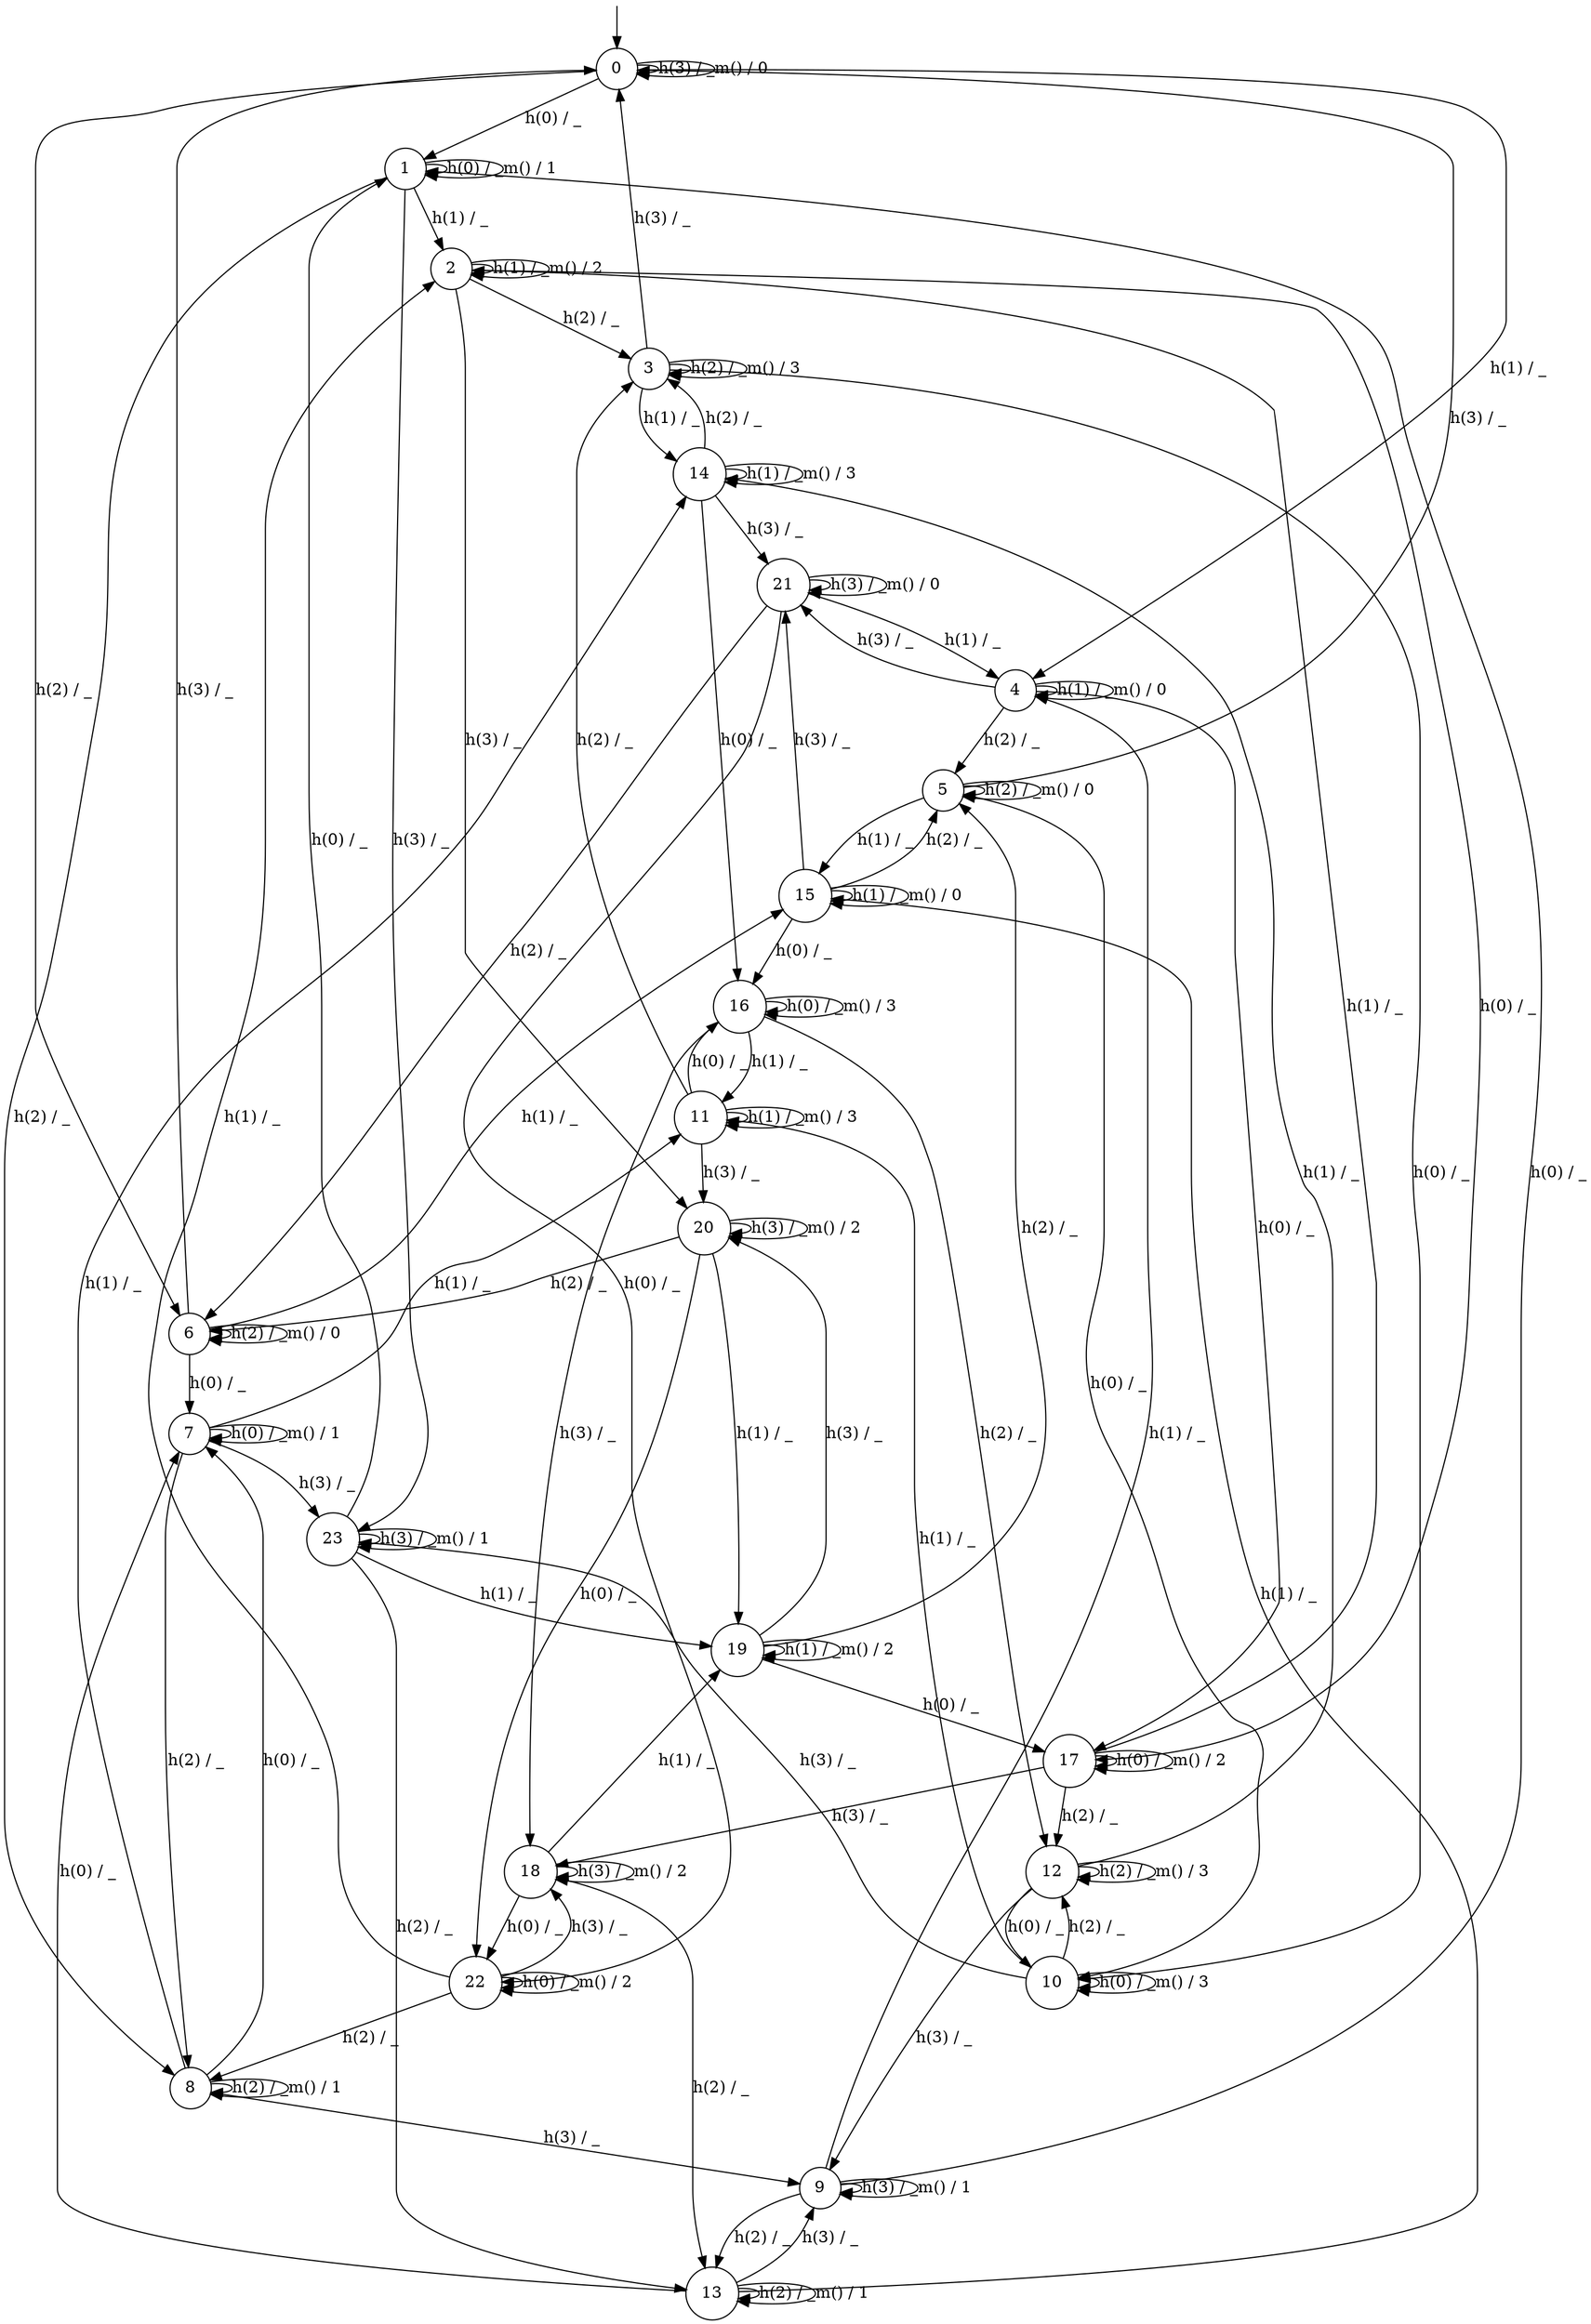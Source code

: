 digraph g {

	s0 [shape="circle" label="0"];
	s1 [shape="circle" label="1"];
	s2 [shape="circle" label="2"];
	s3 [shape="circle" label="3"];
	s4 [shape="circle" label="4"];
	s5 [shape="circle" label="5"];
	s6 [shape="circle" label="6"];
	s7 [shape="circle" label="7"];
	s8 [shape="circle" label="8"];
	s9 [shape="circle" label="9"];
	s10 [shape="circle" label="10"];
	s11 [shape="circle" label="11"];
	s12 [shape="circle" label="12"];
	s13 [shape="circle" label="13"];
	s14 [shape="circle" label="14"];
	s15 [shape="circle" label="15"];
	s16 [shape="circle" label="16"];
	s17 [shape="circle" label="17"];
	s18 [shape="circle" label="18"];
	s19 [shape="circle" label="19"];
	s20 [shape="circle" label="20"];
	s21 [shape="circle" label="21"];
	s22 [shape="circle" label="22"];
	s23 [shape="circle" label="23"];
	s0 -> s1 [label="h(0) / _"];
	s0 -> s4 [label="h(1) / _"];
	s0 -> s6 [label="h(2) / _"];
	s0 -> s0 [label="h(3) / _"];
	s0 -> s0 [label="m() / 0"];
	s1 -> s1 [label="h(0) / _"];
	s1 -> s2 [label="h(1) / _"];
	s1 -> s8 [label="h(2) / _"];
	s1 -> s23 [label="h(3) / _"];
	s1 -> s1 [label="m() / 1"];
	s2 -> s17 [label="h(0) / _"];
	s2 -> s2 [label="h(1) / _"];
	s2 -> s3 [label="h(2) / _"];
	s2 -> s20 [label="h(3) / _"];
	s2 -> s2 [label="m() / 2"];
	s3 -> s10 [label="h(0) / _"];
	s3 -> s14 [label="h(1) / _"];
	s3 -> s3 [label="h(2) / _"];
	s3 -> s0 [label="h(3) / _"];
	s3 -> s3 [label="m() / 3"];
	s4 -> s17 [label="h(0) / _"];
	s4 -> s4 [label="h(1) / _"];
	s4 -> s5 [label="h(2) / _"];
	s4 -> s21 [label="h(3) / _"];
	s4 -> s4 [label="m() / 0"];
	s5 -> s10 [label="h(0) / _"];
	s5 -> s15 [label="h(1) / _"];
	s5 -> s5 [label="h(2) / _"];
	s5 -> s0 [label="h(3) / _"];
	s5 -> s5 [label="m() / 0"];
	s6 -> s7 [label="h(0) / _"];
	s6 -> s15 [label="h(1) / _"];
	s6 -> s6 [label="h(2) / _"];
	s6 -> s0 [label="h(3) / _"];
	s6 -> s6 [label="m() / 0"];
	s7 -> s7 [label="h(0) / _"];
	s7 -> s11 [label="h(1) / _"];
	s7 -> s8 [label="h(2) / _"];
	s7 -> s23 [label="h(3) / _"];
	s7 -> s7 [label="m() / 1"];
	s8 -> s7 [label="h(0) / _"];
	s8 -> s14 [label="h(1) / _"];
	s8 -> s8 [label="h(2) / _"];
	s8 -> s9 [label="h(3) / _"];
	s8 -> s8 [label="m() / 1"];
	s9 -> s1 [label="h(0) / _"];
	s9 -> s4 [label="h(1) / _"];
	s9 -> s13 [label="h(2) / _"];
	s9 -> s9 [label="h(3) / _"];
	s9 -> s9 [label="m() / 1"];
	s10 -> s10 [label="h(0) / _"];
	s10 -> s11 [label="h(1) / _"];
	s10 -> s12 [label="h(2) / _"];
	s10 -> s23 [label="h(3) / _"];
	s10 -> s10 [label="m() / 3"];
	s11 -> s16 [label="h(0) / _"];
	s11 -> s11 [label="h(1) / _"];
	s11 -> s3 [label="h(2) / _"];
	s11 -> s20 [label="h(3) / _"];
	s11 -> s11 [label="m() / 3"];
	s12 -> s10 [label="h(0) / _"];
	s12 -> s14 [label="h(1) / _"];
	s12 -> s12 [label="h(2) / _"];
	s12 -> s9 [label="h(3) / _"];
	s12 -> s12 [label="m() / 3"];
	s13 -> s7 [label="h(0) / _"];
	s13 -> s15 [label="h(1) / _"];
	s13 -> s13 [label="h(2) / _"];
	s13 -> s9 [label="h(3) / _"];
	s13 -> s13 [label="m() / 1"];
	s14 -> s16 [label="h(0) / _"];
	s14 -> s14 [label="h(1) / _"];
	s14 -> s3 [label="h(2) / _"];
	s14 -> s21 [label="h(3) / _"];
	s14 -> s14 [label="m() / 3"];
	s15 -> s16 [label="h(0) / _"];
	s15 -> s15 [label="h(1) / _"];
	s15 -> s5 [label="h(2) / _"];
	s15 -> s21 [label="h(3) / _"];
	s15 -> s15 [label="m() / 0"];
	s16 -> s16 [label="h(0) / _"];
	s16 -> s11 [label="h(1) / _"];
	s16 -> s12 [label="h(2) / _"];
	s16 -> s18 [label="h(3) / _"];
	s16 -> s16 [label="m() / 3"];
	s17 -> s17 [label="h(0) / _"];
	s17 -> s2 [label="h(1) / _"];
	s17 -> s12 [label="h(2) / _"];
	s17 -> s18 [label="h(3) / _"];
	s17 -> s17 [label="m() / 2"];
	s18 -> s22 [label="h(0) / _"];
	s18 -> s19 [label="h(1) / _"];
	s18 -> s13 [label="h(2) / _"];
	s18 -> s18 [label="h(3) / _"];
	s18 -> s18 [label="m() / 2"];
	s19 -> s17 [label="h(0) / _"];
	s19 -> s19 [label="h(1) / _"];
	s19 -> s5 [label="h(2) / _"];
	s19 -> s20 [label="h(3) / _"];
	s19 -> s19 [label="m() / 2"];
	s20 -> s22 [label="h(0) / _"];
	s20 -> s19 [label="h(1) / _"];
	s20 -> s6 [label="h(2) / _"];
	s20 -> s20 [label="h(3) / _"];
	s20 -> s20 [label="m() / 2"];
	s21 -> s22 [label="h(0) / _"];
	s21 -> s4 [label="h(1) / _"];
	s21 -> s6 [label="h(2) / _"];
	s21 -> s21 [label="h(3) / _"];
	s21 -> s21 [label="m() / 0"];
	s22 -> s22 [label="h(0) / _"];
	s22 -> s2 [label="h(1) / _"];
	s22 -> s8 [label="h(2) / _"];
	s22 -> s18 [label="h(3) / _"];
	s22 -> s22 [label="m() / 2"];
	s23 -> s1 [label="h(0) / _"];
	s23 -> s19 [label="h(1) / _"];
	s23 -> s13 [label="h(2) / _"];
	s23 -> s23 [label="h(3) / _"];
	s23 -> s23 [label="m() / 1"];

__start0 [label="" shape="none" width="0" height="0"];
__start0 -> s0;

}
